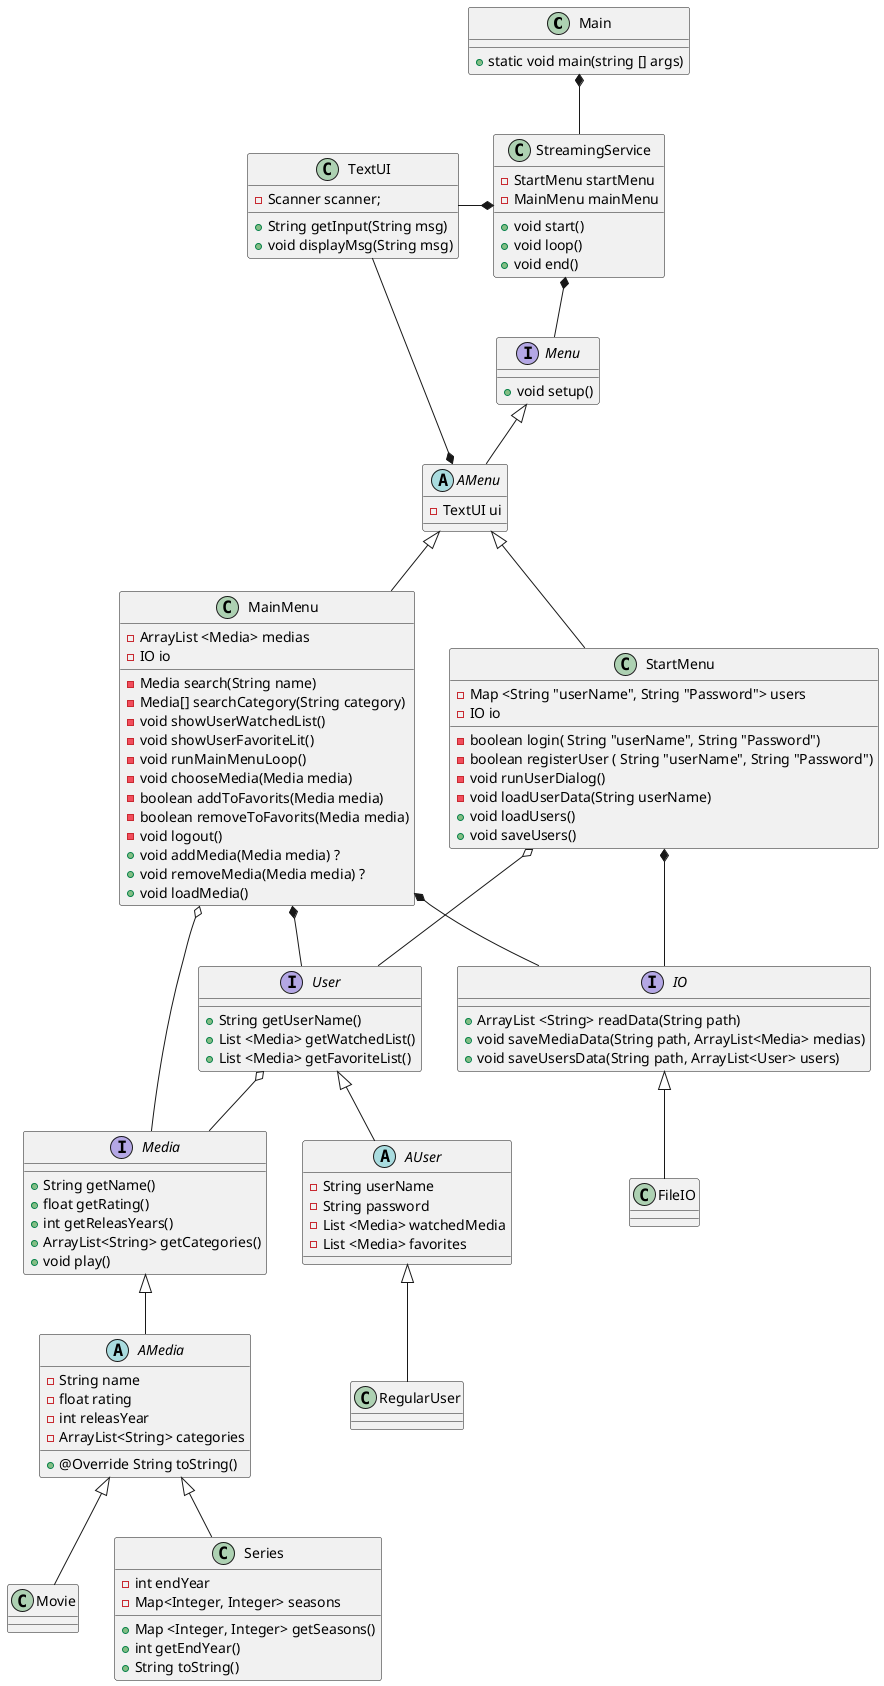 @startuml
class Main
class StreamingService
interface Menu
abstract class AMenu
class StartMenu
class MainMenu
interface User
abstract class AUser
class RegularUser
interface Media
abstract class AMedia
class Movie
class Series
interface IO
class FileIO
class TextUI

Main *-- StreamingService
StreamingService *-- Menu
Menu <|-- AMenu
AMenu <|-- StartMenu
AMenu <|-- MainMenu
AMenu *-- TextUI
StartMenu *-- IO
MainMenu *-- IO
IO <|-- FileIO
StartMenu o-- User
MainMenu *-- User
User <|-- AUser
AUser <|-- RegularUser
MainMenu o-- Media
User o-- Media
Media <|-- AMedia
AMedia <|-- Movie
AMedia <|-- Series


Main : + static void main(string [] args)


StreamingService : - StartMenu startMenu
StreamingService : - MainMenu mainMenu

StreamingService : + void start()
StreamingService : + void loop()
StreamingService : + void end()


StreamingService *-l- TextUI


Menu : + void setup()


AMenu : - TextUI ui


StartMenu : - Map <String "userName", String "Password"> users
StartMenu : - IO io

StartMenu : - boolean login( String "userName", String "Password")
StartMenu : - boolean registerUser ( String "userName", String "Password")
StartMenu : - void runUserDialog()
StartMenu : - void loadUserData(String userName)
StartMenu : + void loadUsers()
StartMenu : + void saveUsers()


MainMenu : - ArrayList <Media> medias
MainMenu : - IO io

MainMenu : - Media search(String name)
MainMenu : - Media[] searchCategory(String category)
MainMenu : - void showUserWatchedList()
MainMenu : - void showUserFavoriteLit()
MainMenu : - void runMainMenuLoop()
MainMenu : - void chooseMedia(Media media)
MainMenu : - boolean addToFavorits(Media media)
MainMenu : - boolean removeToFavorits(Media media)
MainMenu : - void logout()
MainMenu : + void addMedia(Media media) ?
MainMenu : + void removeMedia(Media media) ?
MainMenu : + void loadMedia()


User : + String getUserName()
User : + List <Media> getWatchedList()
User : + List <Media> getFavoriteList()


AUser : - String userName
AUser : - String password
AUser : - List <Media> watchedMedia
AUser : - List <Media> favorites


Media : + String getName()
Media : + float getRating()
Media : + int getReleasYears()
Media : + ArrayList<String> getCategories()
Media : + void play()


AMedia : - String name
AMedia : - float rating
AMedia : - int releasYear
AMedia : - ArrayList<String> categories

AMedia : + @Override String toString()


Series : - int endYear
Series : - Map<Integer, Integer> seasons
Series : + Map <Integer, Integer> getSeasons()

Series : + int getEndYear()
Series : + String toString()


IO : + ArrayList <String> readData(String path)
IO : + void saveMediaData(String path, ArrayList<Media> medias)
IO : + void saveUsersData(String path, ArrayList<User> users)

TextUI : - Scanner scanner;

TextUI : + String getInput(String msg)
TextUI : + void displayMsg(String msg)

@enduml